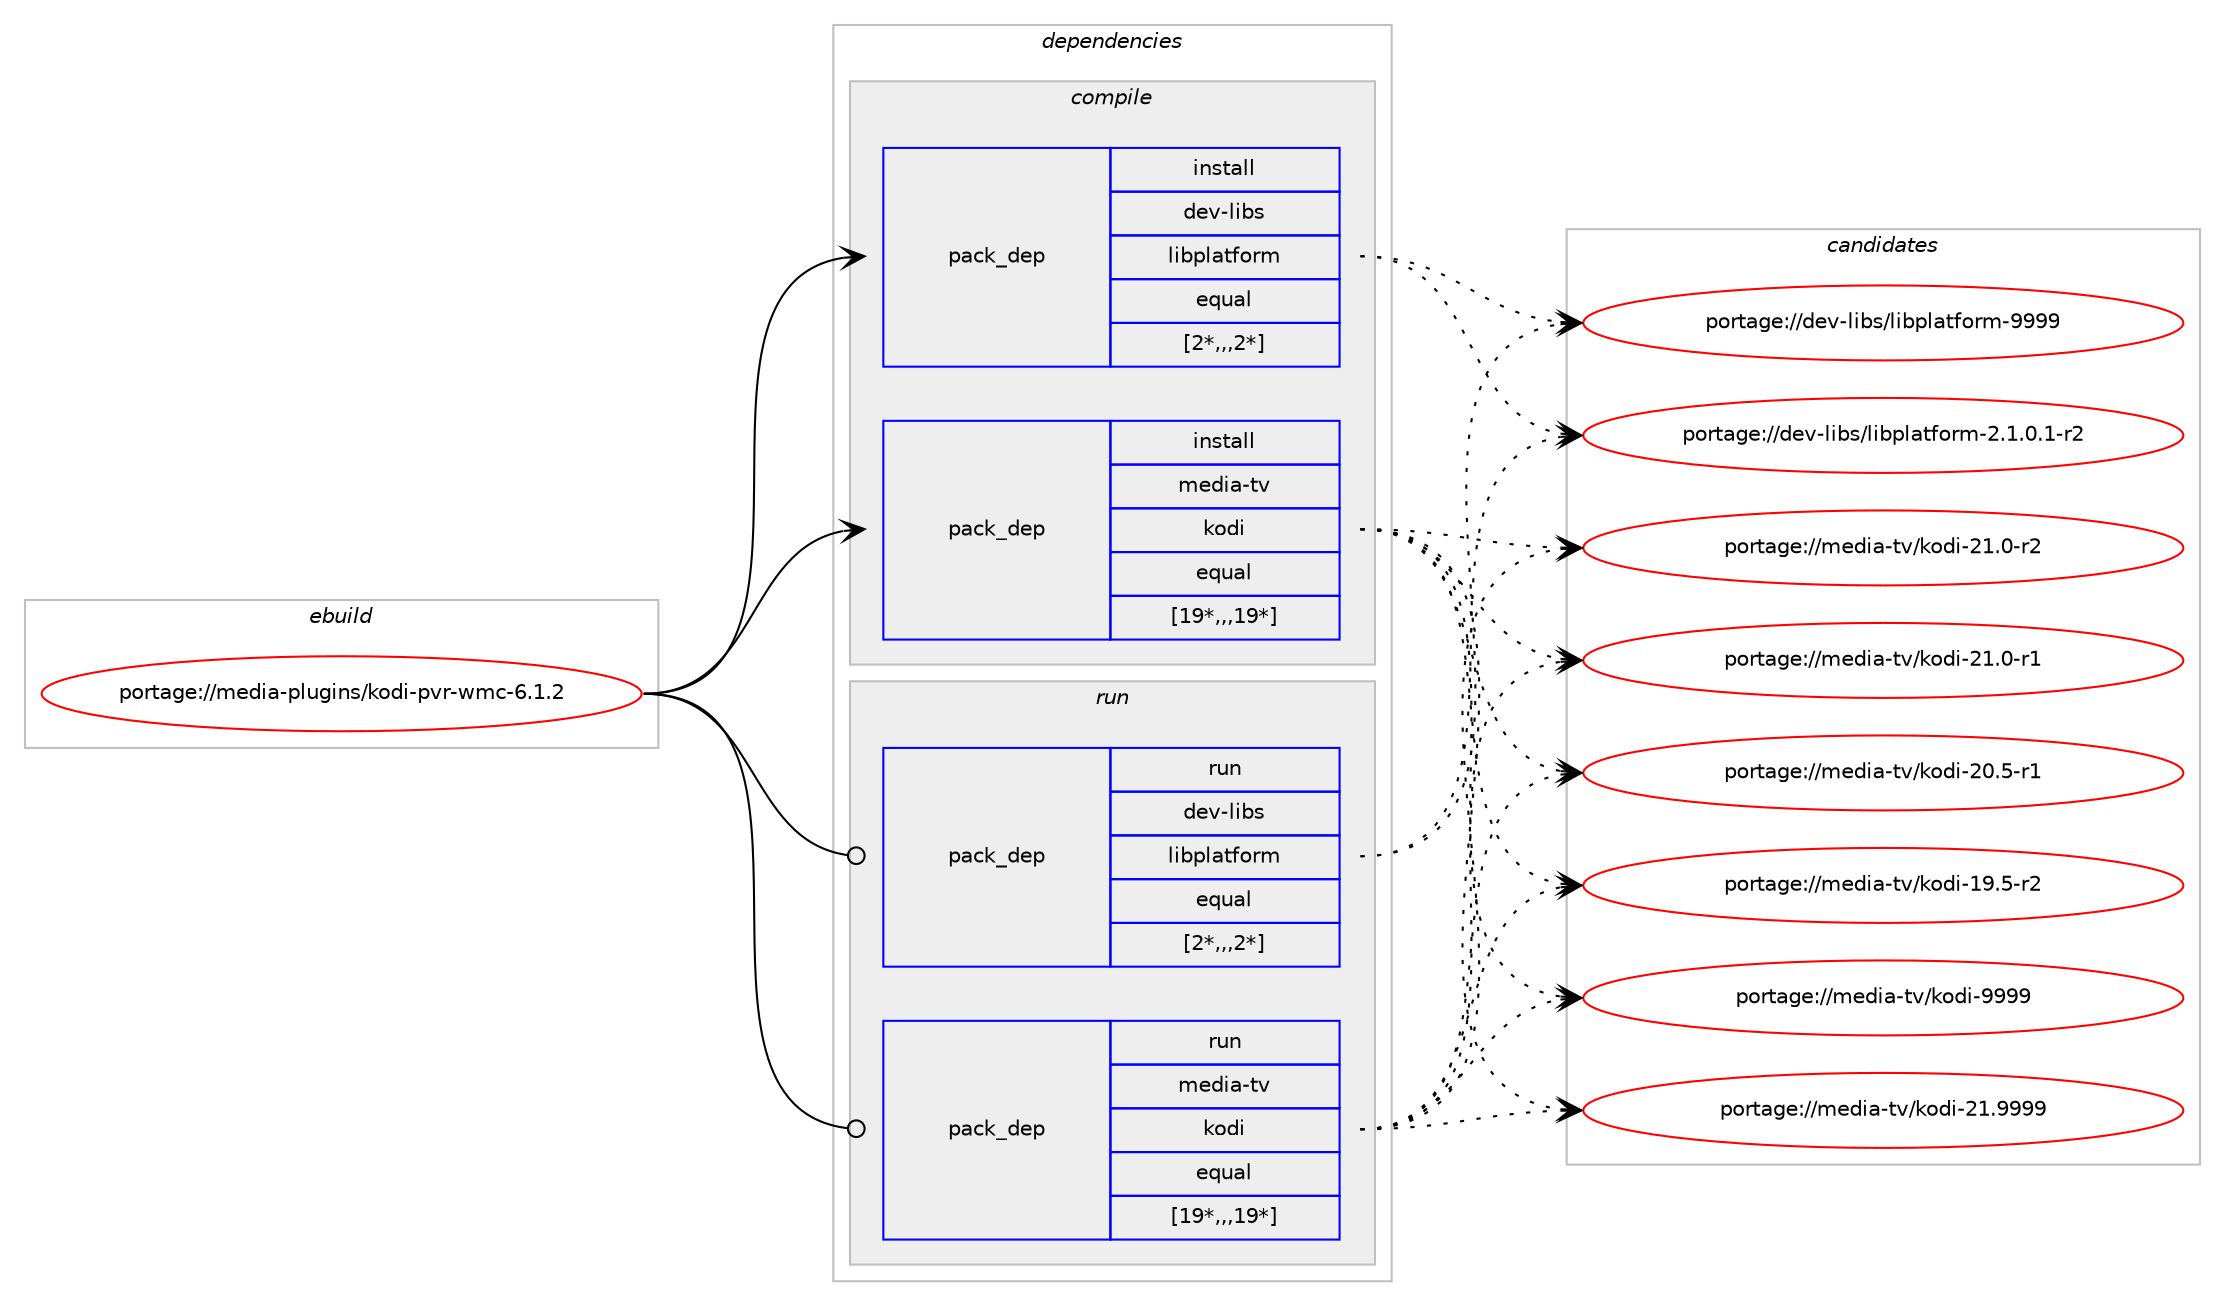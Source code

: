 digraph prolog {

# *************
# Graph options
# *************

newrank=true;
concentrate=true;
compound=true;
graph [rankdir=LR,fontname=Helvetica,fontsize=10,ranksep=1.5];#, ranksep=2.5, nodesep=0.2];
edge  [arrowhead=vee];
node  [fontname=Helvetica,fontsize=10];

# **********
# The ebuild
# **********

subgraph cluster_leftcol {
color=gray;
label=<<i>ebuild</i>>;
id [label="portage://media-plugins/kodi-pvr-wmc-6.1.2", color=red, width=4, href="../media-plugins/kodi-pvr-wmc-6.1.2.svg"];
}

# ****************
# The dependencies
# ****************

subgraph cluster_midcol {
color=gray;
label=<<i>dependencies</i>>;
subgraph cluster_compile {
fillcolor="#eeeeee";
style=filled;
label=<<i>compile</i>>;
subgraph pack227934 {
dependency308701 [label=<<TABLE BORDER="0" CELLBORDER="1" CELLSPACING="0" CELLPADDING="4" WIDTH="220"><TR><TD ROWSPAN="6" CELLPADDING="30">pack_dep</TD></TR><TR><TD WIDTH="110">install</TD></TR><TR><TD>dev-libs</TD></TR><TR><TD>libplatform</TD></TR><TR><TD>equal</TD></TR><TR><TD>[2*,,,2*]</TD></TR></TABLE>>, shape=none, color=blue];
}
id:e -> dependency308701:w [weight=20,style="solid",arrowhead="vee"];
subgraph pack227935 {
dependency308702 [label=<<TABLE BORDER="0" CELLBORDER="1" CELLSPACING="0" CELLPADDING="4" WIDTH="220"><TR><TD ROWSPAN="6" CELLPADDING="30">pack_dep</TD></TR><TR><TD WIDTH="110">install</TD></TR><TR><TD>media-tv</TD></TR><TR><TD>kodi</TD></TR><TR><TD>equal</TD></TR><TR><TD>[19*,,,19*]</TD></TR></TABLE>>, shape=none, color=blue];
}
id:e -> dependency308702:w [weight=20,style="solid",arrowhead="vee"];
}
subgraph cluster_compileandrun {
fillcolor="#eeeeee";
style=filled;
label=<<i>compile and run</i>>;
}
subgraph cluster_run {
fillcolor="#eeeeee";
style=filled;
label=<<i>run</i>>;
subgraph pack227936 {
dependency308703 [label=<<TABLE BORDER="0" CELLBORDER="1" CELLSPACING="0" CELLPADDING="4" WIDTH="220"><TR><TD ROWSPAN="6" CELLPADDING="30">pack_dep</TD></TR><TR><TD WIDTH="110">run</TD></TR><TR><TD>dev-libs</TD></TR><TR><TD>libplatform</TD></TR><TR><TD>equal</TD></TR><TR><TD>[2*,,,2*]</TD></TR></TABLE>>, shape=none, color=blue];
}
id:e -> dependency308703:w [weight=20,style="solid",arrowhead="odot"];
subgraph pack227937 {
dependency308704 [label=<<TABLE BORDER="0" CELLBORDER="1" CELLSPACING="0" CELLPADDING="4" WIDTH="220"><TR><TD ROWSPAN="6" CELLPADDING="30">pack_dep</TD></TR><TR><TD WIDTH="110">run</TD></TR><TR><TD>media-tv</TD></TR><TR><TD>kodi</TD></TR><TR><TD>equal</TD></TR><TR><TD>[19*,,,19*]</TD></TR></TABLE>>, shape=none, color=blue];
}
id:e -> dependency308704:w [weight=20,style="solid",arrowhead="odot"];
}
}

# **************
# The candidates
# **************

subgraph cluster_choices {
rank=same;
color=gray;
label=<<i>candidates</i>>;

subgraph choice227934 {
color=black;
nodesep=1;
choice10010111845108105981154710810598112108971161021111141094557575757 [label="portage://dev-libs/libplatform-9999", color=red, width=4,href="../dev-libs/libplatform-9999.svg"];
choice100101118451081059811547108105981121089711610211111410945504649464846494511450 [label="portage://dev-libs/libplatform-2.1.0.1-r2", color=red, width=4,href="../dev-libs/libplatform-2.1.0.1-r2.svg"];
dependency308701:e -> choice10010111845108105981154710810598112108971161021111141094557575757:w [style=dotted,weight="100"];
dependency308701:e -> choice100101118451081059811547108105981121089711610211111410945504649464846494511450:w [style=dotted,weight="100"];
}
subgraph choice227935 {
color=black;
nodesep=1;
choice1091011001059745116118471071111001054557575757 [label="portage://media-tv/kodi-9999", color=red, width=4,href="../media-tv/kodi-9999.svg"];
choice1091011001059745116118471071111001054550494657575757 [label="portage://media-tv/kodi-21.9999", color=red, width=4,href="../media-tv/kodi-21.9999.svg"];
choice10910110010597451161184710711110010545504946484511450 [label="portage://media-tv/kodi-21.0-r2", color=red, width=4,href="../media-tv/kodi-21.0-r2.svg"];
choice10910110010597451161184710711110010545504946484511449 [label="portage://media-tv/kodi-21.0-r1", color=red, width=4,href="../media-tv/kodi-21.0-r1.svg"];
choice10910110010597451161184710711110010545504846534511449 [label="portage://media-tv/kodi-20.5-r1", color=red, width=4,href="../media-tv/kodi-20.5-r1.svg"];
choice10910110010597451161184710711110010545495746534511450 [label="portage://media-tv/kodi-19.5-r2", color=red, width=4,href="../media-tv/kodi-19.5-r2.svg"];
dependency308702:e -> choice1091011001059745116118471071111001054557575757:w [style=dotted,weight="100"];
dependency308702:e -> choice1091011001059745116118471071111001054550494657575757:w [style=dotted,weight="100"];
dependency308702:e -> choice10910110010597451161184710711110010545504946484511450:w [style=dotted,weight="100"];
dependency308702:e -> choice10910110010597451161184710711110010545504946484511449:w [style=dotted,weight="100"];
dependency308702:e -> choice10910110010597451161184710711110010545504846534511449:w [style=dotted,weight="100"];
dependency308702:e -> choice10910110010597451161184710711110010545495746534511450:w [style=dotted,weight="100"];
}
subgraph choice227936 {
color=black;
nodesep=1;
choice10010111845108105981154710810598112108971161021111141094557575757 [label="portage://dev-libs/libplatform-9999", color=red, width=4,href="../dev-libs/libplatform-9999.svg"];
choice100101118451081059811547108105981121089711610211111410945504649464846494511450 [label="portage://dev-libs/libplatform-2.1.0.1-r2", color=red, width=4,href="../dev-libs/libplatform-2.1.0.1-r2.svg"];
dependency308703:e -> choice10010111845108105981154710810598112108971161021111141094557575757:w [style=dotted,weight="100"];
dependency308703:e -> choice100101118451081059811547108105981121089711610211111410945504649464846494511450:w [style=dotted,weight="100"];
}
subgraph choice227937 {
color=black;
nodesep=1;
choice1091011001059745116118471071111001054557575757 [label="portage://media-tv/kodi-9999", color=red, width=4,href="../media-tv/kodi-9999.svg"];
choice1091011001059745116118471071111001054550494657575757 [label="portage://media-tv/kodi-21.9999", color=red, width=4,href="../media-tv/kodi-21.9999.svg"];
choice10910110010597451161184710711110010545504946484511450 [label="portage://media-tv/kodi-21.0-r2", color=red, width=4,href="../media-tv/kodi-21.0-r2.svg"];
choice10910110010597451161184710711110010545504946484511449 [label="portage://media-tv/kodi-21.0-r1", color=red, width=4,href="../media-tv/kodi-21.0-r1.svg"];
choice10910110010597451161184710711110010545504846534511449 [label="portage://media-tv/kodi-20.5-r1", color=red, width=4,href="../media-tv/kodi-20.5-r1.svg"];
choice10910110010597451161184710711110010545495746534511450 [label="portage://media-tv/kodi-19.5-r2", color=red, width=4,href="../media-tv/kodi-19.5-r2.svg"];
dependency308704:e -> choice1091011001059745116118471071111001054557575757:w [style=dotted,weight="100"];
dependency308704:e -> choice1091011001059745116118471071111001054550494657575757:w [style=dotted,weight="100"];
dependency308704:e -> choice10910110010597451161184710711110010545504946484511450:w [style=dotted,weight="100"];
dependency308704:e -> choice10910110010597451161184710711110010545504946484511449:w [style=dotted,weight="100"];
dependency308704:e -> choice10910110010597451161184710711110010545504846534511449:w [style=dotted,weight="100"];
dependency308704:e -> choice10910110010597451161184710711110010545495746534511450:w [style=dotted,weight="100"];
}
}

}
